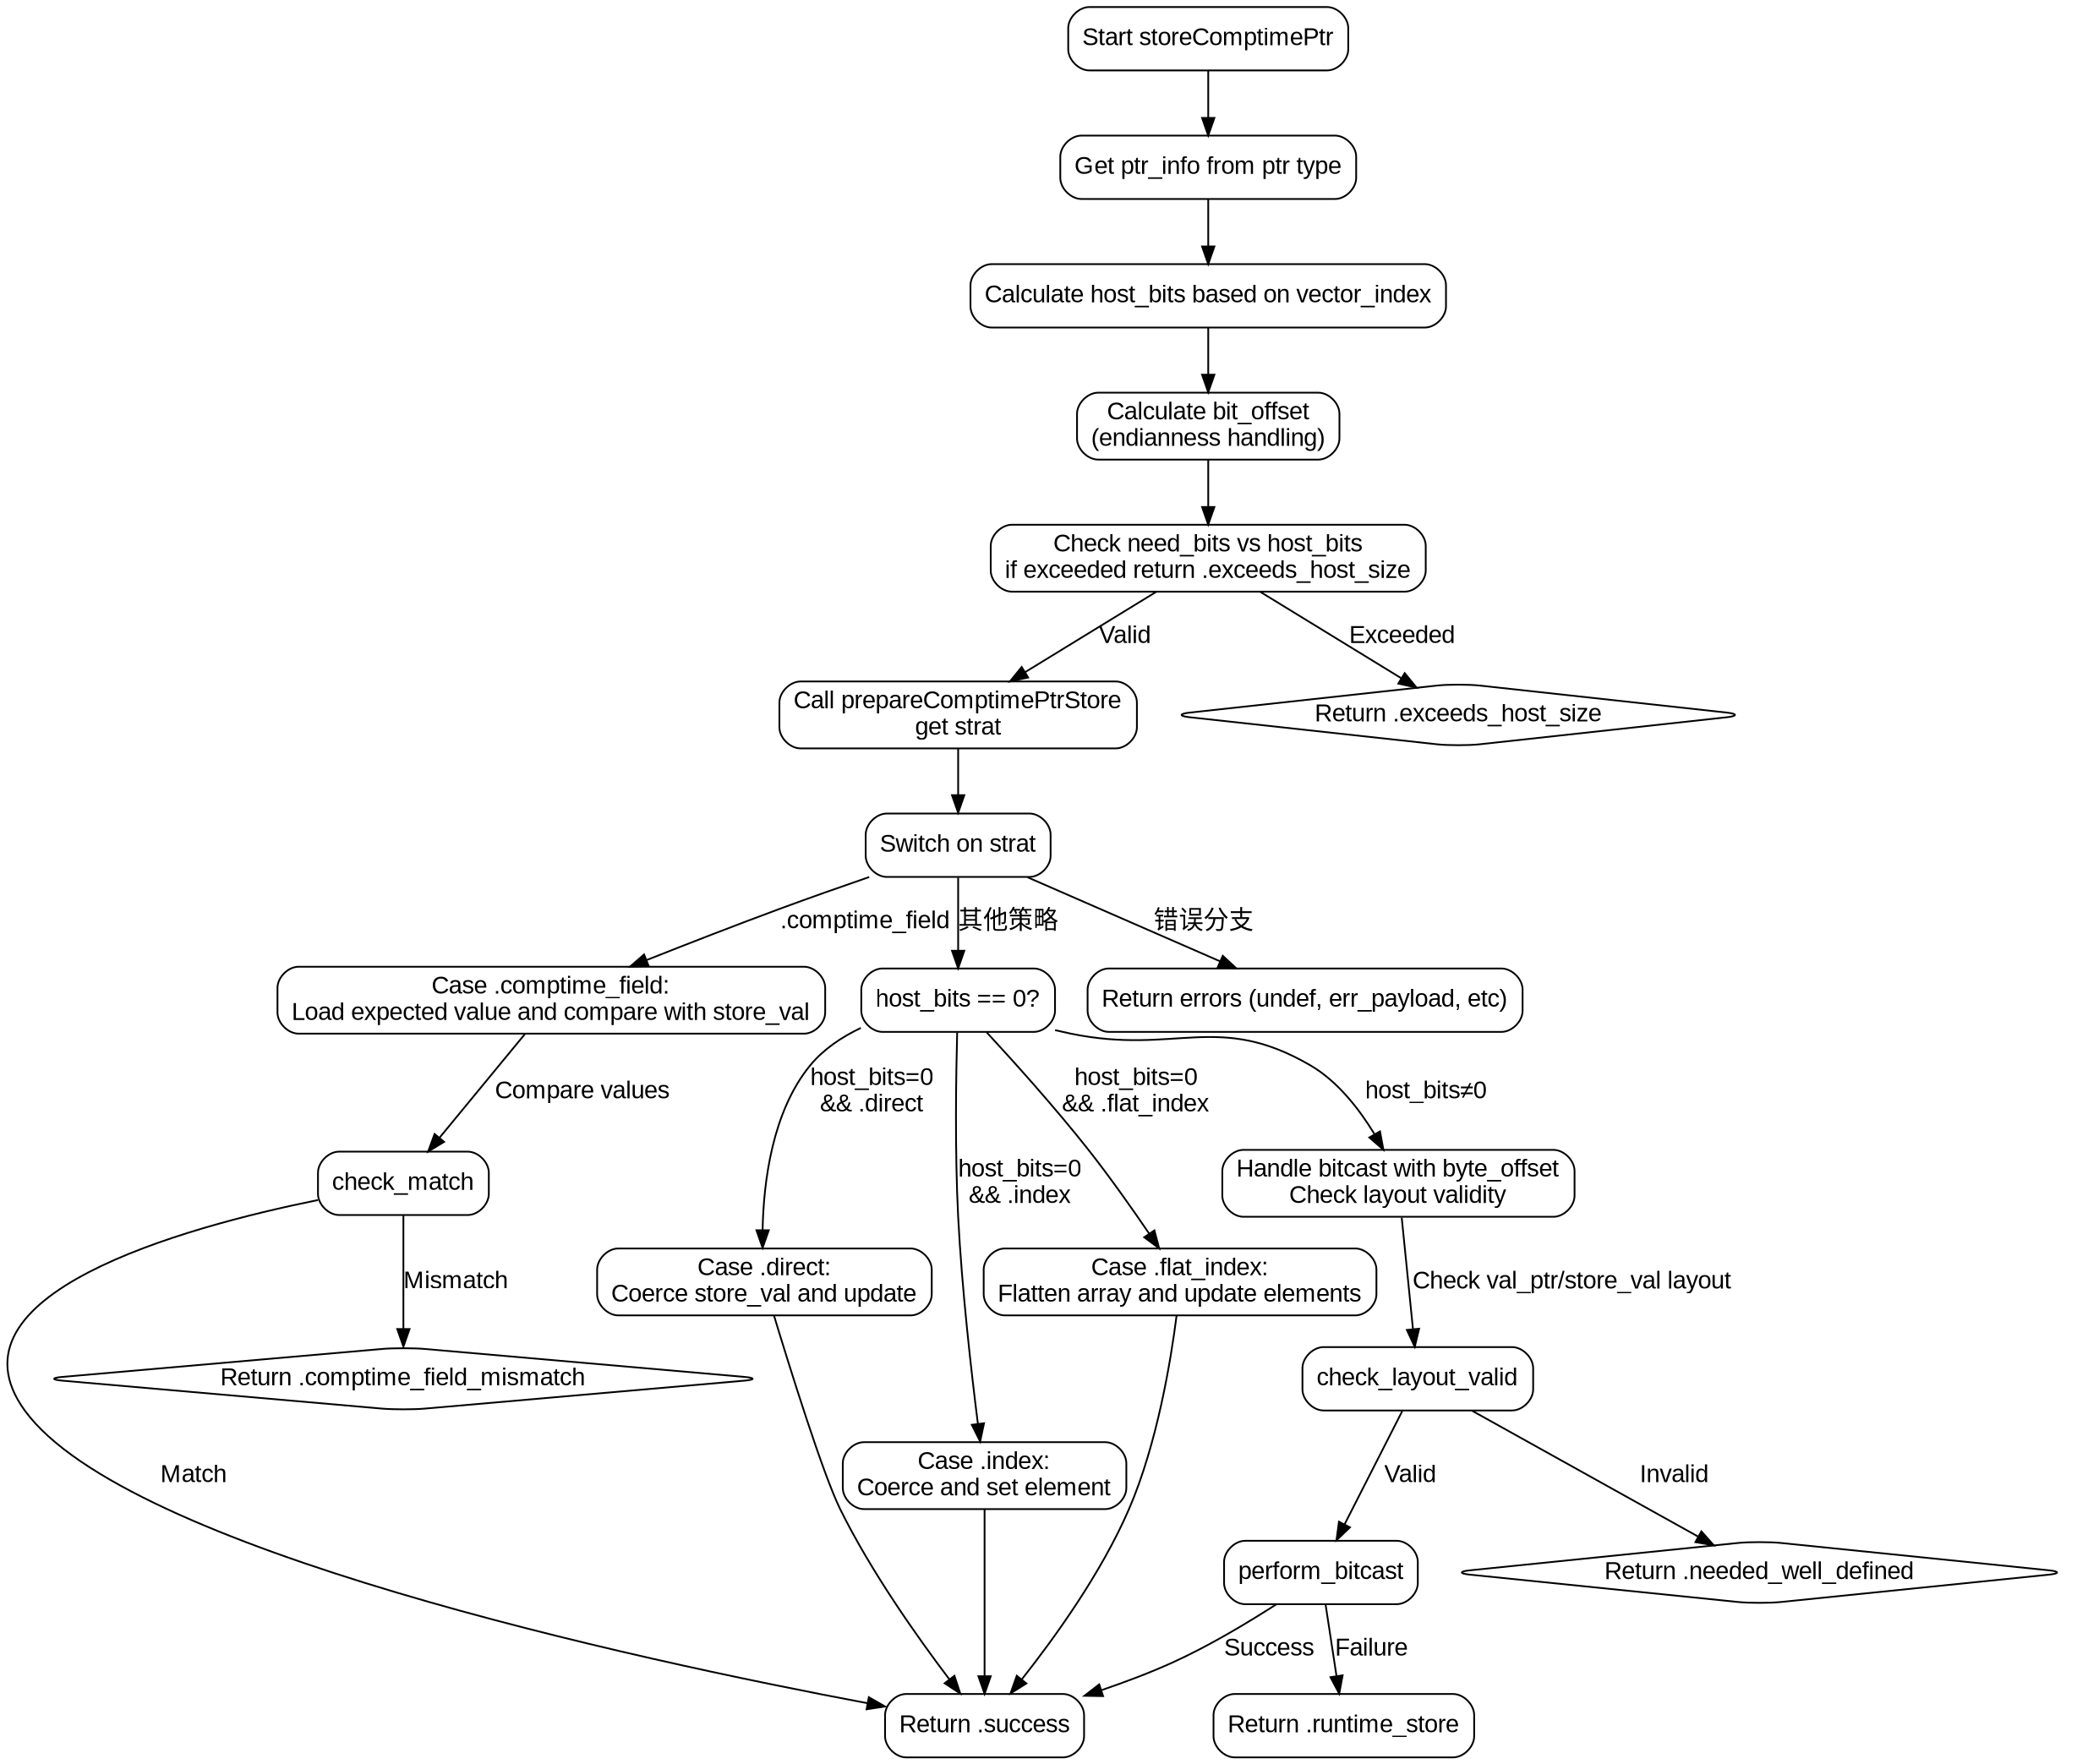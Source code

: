 
digraph flowchart {
    node [shape=rectangle, style="rounded", fontname="Arial"];
    edge [fontname="Arial"];

    start [label="Start storeComptimePtr"];
    get_ptr_info [label="Get ptr_info from ptr type"];
    calc_host_bits [label="Calculate host_bits based on vector_index"];
    calc_bit_offset [label="Calculate bit_offset\n(endianness handling)"];
    check_pseudo_store_ty [label="Check need_bits vs host_bits\nif exceeded return .exceeds_host_size"];
    prepare_strat [label="Call prepareComptimePtrStore\nget strat"];
    strat_switch [label="Switch on strat"];
    comptime_field_case [label="Case .comptime_field:\nLoad expected value and compare with store_val"];
    check_host_bits_zero [label="host_bits == 0?"];
    direct_case [label="Case .direct:\nCoerce store_val and update"];
    index_case [label="Case .index:\nCoerce and set element"];
    flat_index_case [label="Case .flat_index:\nFlatten array and update elements"];
    bitcast_handling [label="Handle bitcast with byte_offset\nCheck layout validity"];
    return_success [label="Return .success"];
    return_runtime_store [label="Return .runtime_store"];
    return_errors [label="Return errors (undef, err_payload, etc)"];

    start -> get_ptr_info;
    get_ptr_info -> calc_host_bits;
    calc_host_bits -> calc_bit_offset;
    calc_bit_offset -> check_pseudo_store_ty;
    check_pseudo_store_ty -> prepare_strat [label="Valid"];
    check_pseudo_store_ty -> return_exceeds [label="Exceeded", shape=diamond];
    prepare_strat -> strat_switch;
    
    strat_switch -> comptime_field_case [label=".comptime_field"];
    strat_switch -> check_host_bits_zero [label="其他策略"];
    strat_switch -> return_errors [label="错误分支"];
    
    comptime_field_case -> check_match [label="Compare values"];
    check_match -> return_success [label="Match"];
    check_match -> return_mismatch [label="Mismatch"];
    
    check_host_bits_zero -> direct_case [label="host_bits=0\n&& .direct"];
    check_host_bits_zero -> index_case [label="host_bits=0\n&& .index"];
    check_host_bits_zero -> flat_index_case [label="host_bits=0\n&& .flat_index"];
    check_host_bits_zero -> bitcast_handling [label="host_bits≠0"];
    
    direct_case -> return_success;
    index_case -> return_success;
    flat_index_case -> return_success;
    
    bitcast_handling -> check_layout_valid [label="Check val_ptr/store_val layout"];
    check_layout_valid -> perform_bitcast [label="Valid"];
    check_layout_valid -> return_needed_well_defined [label="Invalid"];
    perform_bitcast -> return_success [label="Success"];
    perform_bitcast -> return_runtime_store [label="Failure"];

    // Hidden edges for error returns
    return_exceeds [shape=diamond, label="Return .exceeds_host_size"];
    return_mismatch [shape=diamond, label="Return .comptime_field_mismatch"];
    return_needed_well_defined [shape=diamond, label="Return .needed_well_defined"];
}
